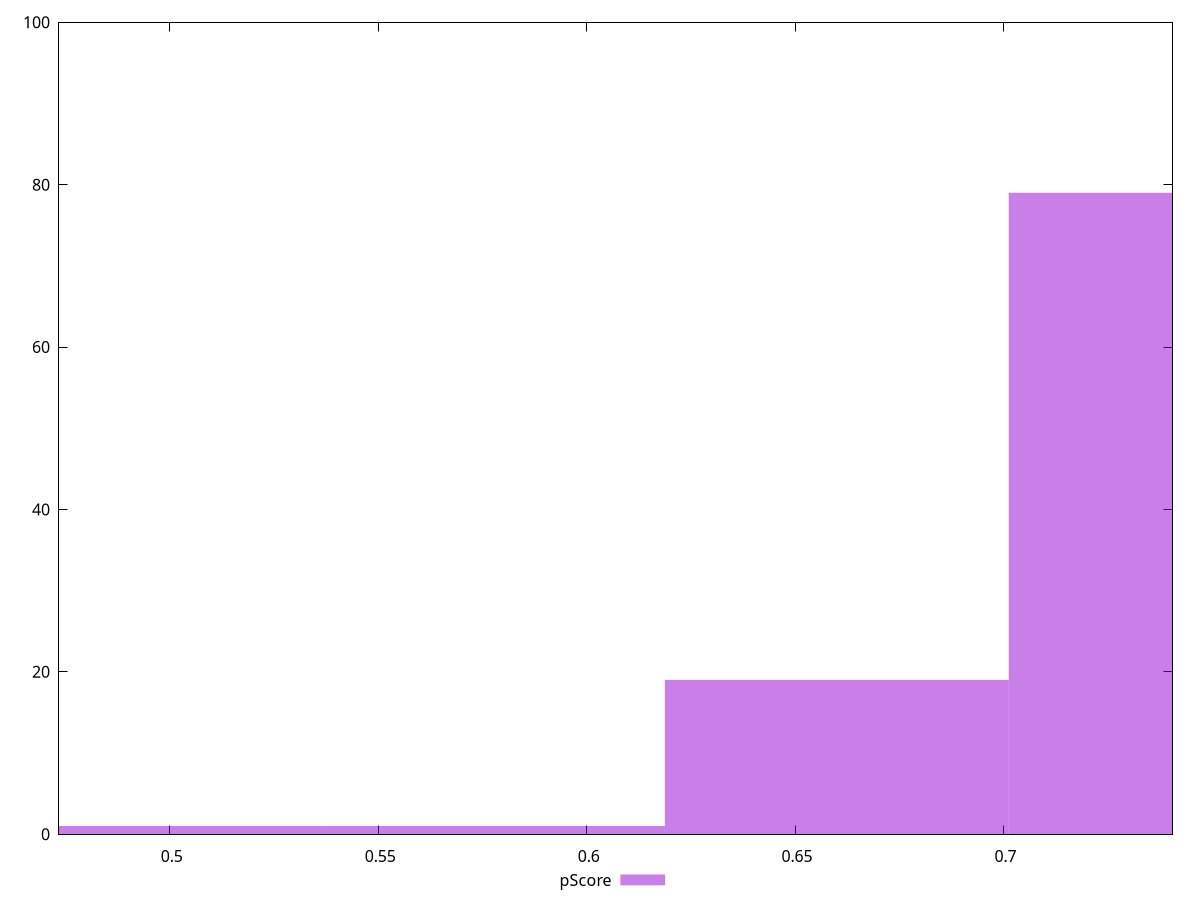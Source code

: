 reset

$pScore <<EOF
0.49500923602648483 1
0.6600123147019797 19
0.7425138540397273 79
0.5775107753642322 1
EOF

set key outside below
set boxwidth 0.08250153933774747
set xrange [0.47341176470588237:0.7405555555555555]
set yrange [0:100]
set trange [0:100]
set style fill transparent solid 0.5 noborder
set terminal svg size 640, 490 enhanced background rgb 'white'
set output "report_00019_2021-02-10T18-14-37.922Z//render-blocking-resources/samples/pages+cached+noadtech/pScore/histogram.svg"

plot $pScore title "pScore" with boxes

reset
